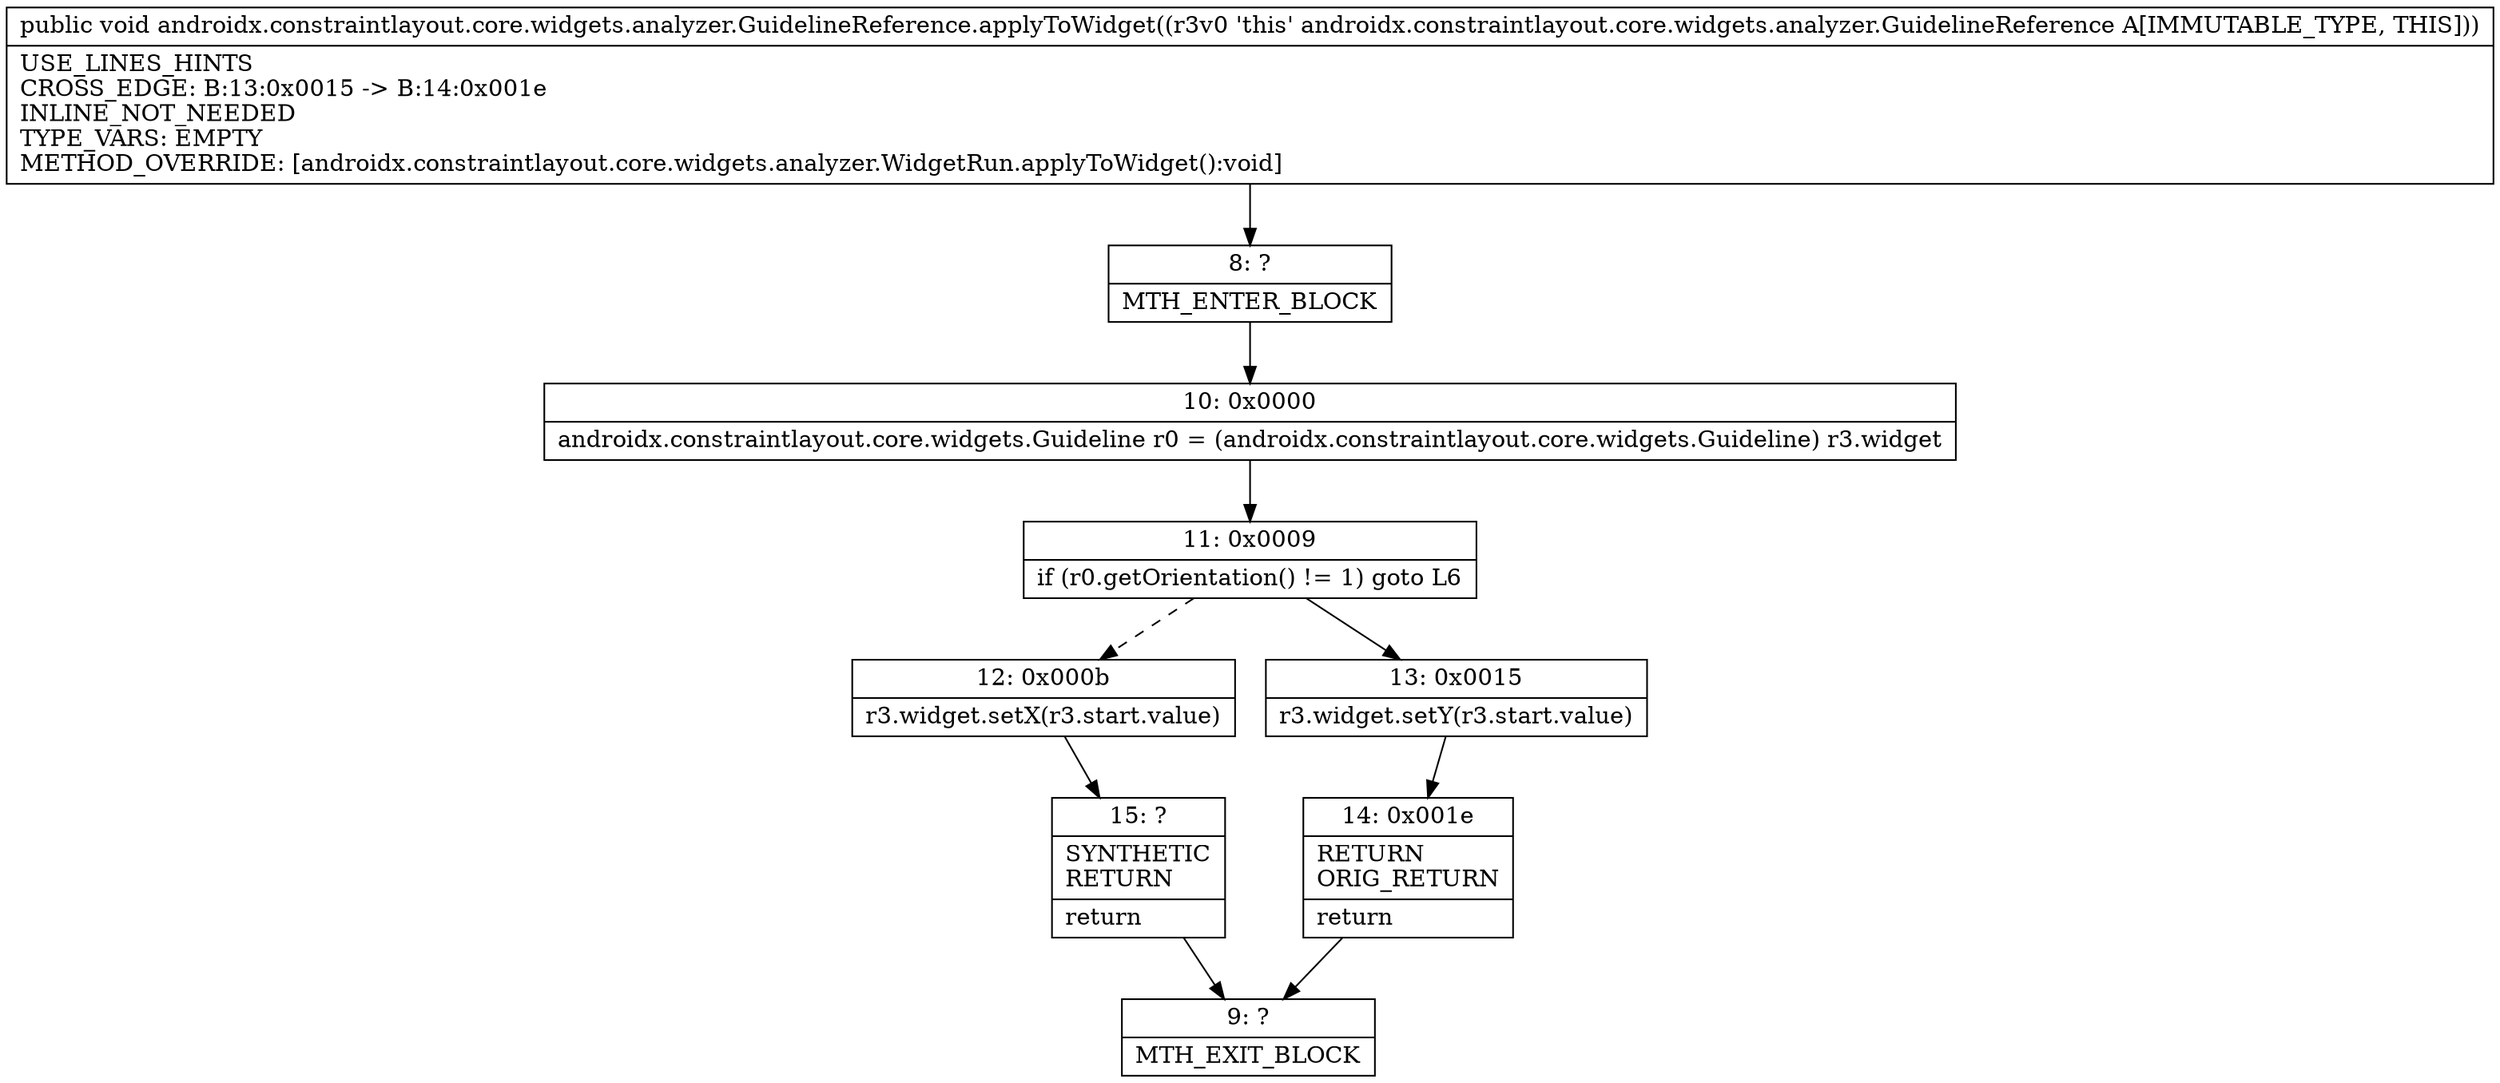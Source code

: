 digraph "CFG forandroidx.constraintlayout.core.widgets.analyzer.GuidelineReference.applyToWidget()V" {
Node_8 [shape=record,label="{8\:\ ?|MTH_ENTER_BLOCK\l}"];
Node_10 [shape=record,label="{10\:\ 0x0000|androidx.constraintlayout.core.widgets.Guideline r0 = (androidx.constraintlayout.core.widgets.Guideline) r3.widget\l}"];
Node_11 [shape=record,label="{11\:\ 0x0009|if (r0.getOrientation() != 1) goto L6\l}"];
Node_12 [shape=record,label="{12\:\ 0x000b|r3.widget.setX(r3.start.value)\l}"];
Node_15 [shape=record,label="{15\:\ ?|SYNTHETIC\lRETURN\l|return\l}"];
Node_9 [shape=record,label="{9\:\ ?|MTH_EXIT_BLOCK\l}"];
Node_13 [shape=record,label="{13\:\ 0x0015|r3.widget.setY(r3.start.value)\l}"];
Node_14 [shape=record,label="{14\:\ 0x001e|RETURN\lORIG_RETURN\l|return\l}"];
MethodNode[shape=record,label="{public void androidx.constraintlayout.core.widgets.analyzer.GuidelineReference.applyToWidget((r3v0 'this' androidx.constraintlayout.core.widgets.analyzer.GuidelineReference A[IMMUTABLE_TYPE, THIS]))  | USE_LINES_HINTS\lCROSS_EDGE: B:13:0x0015 \-\> B:14:0x001e\lINLINE_NOT_NEEDED\lTYPE_VARS: EMPTY\lMETHOD_OVERRIDE: [androidx.constraintlayout.core.widgets.analyzer.WidgetRun.applyToWidget():void]\l}"];
MethodNode -> Node_8;Node_8 -> Node_10;
Node_10 -> Node_11;
Node_11 -> Node_12[style=dashed];
Node_11 -> Node_13;
Node_12 -> Node_15;
Node_15 -> Node_9;
Node_13 -> Node_14;
Node_14 -> Node_9;
}

